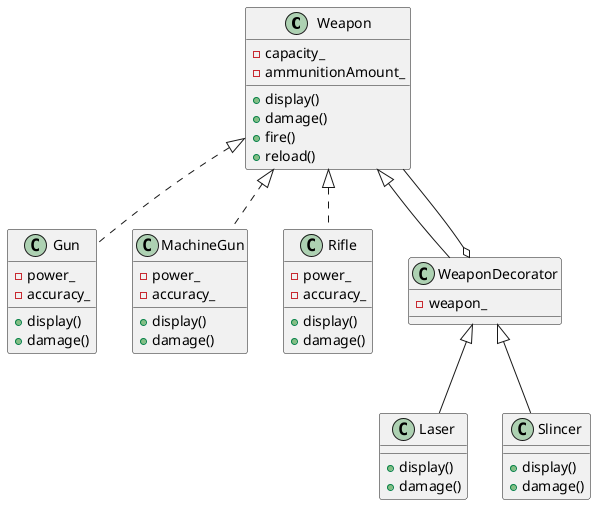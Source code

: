 @startuml GoodWeaponSystem

class Weapon{
    -capacity_
    -ammunitionAmount_
    +display()
    +damage()
    +fire()
    +reload()
}

class Gun{
    -power_
    -accuracy_
    +display()
    +damage() 
}

class MachineGun{
    -power_
    -accuracy_
    +display()
    +damage() 
}


class Rifle{
    -power_
    -accuracy_
    +display()
    +damage() 
}

class WeaponDecorator{
    -weapon_
}

Weapon <|.down. Gun
Weapon <|.down. MachineGun
Weapon <|.down. Rifle


class Laser{
    +display()
    +damage() 
}

class Slincer{
    +display()
    +damage() 
}

Weapon <|-down- WeaponDecorator
WeaponDecorator <|-down- Laser
WeaponDecorator <|-down- Slincer

WeaponDecorator o--Weapon

@enduml
